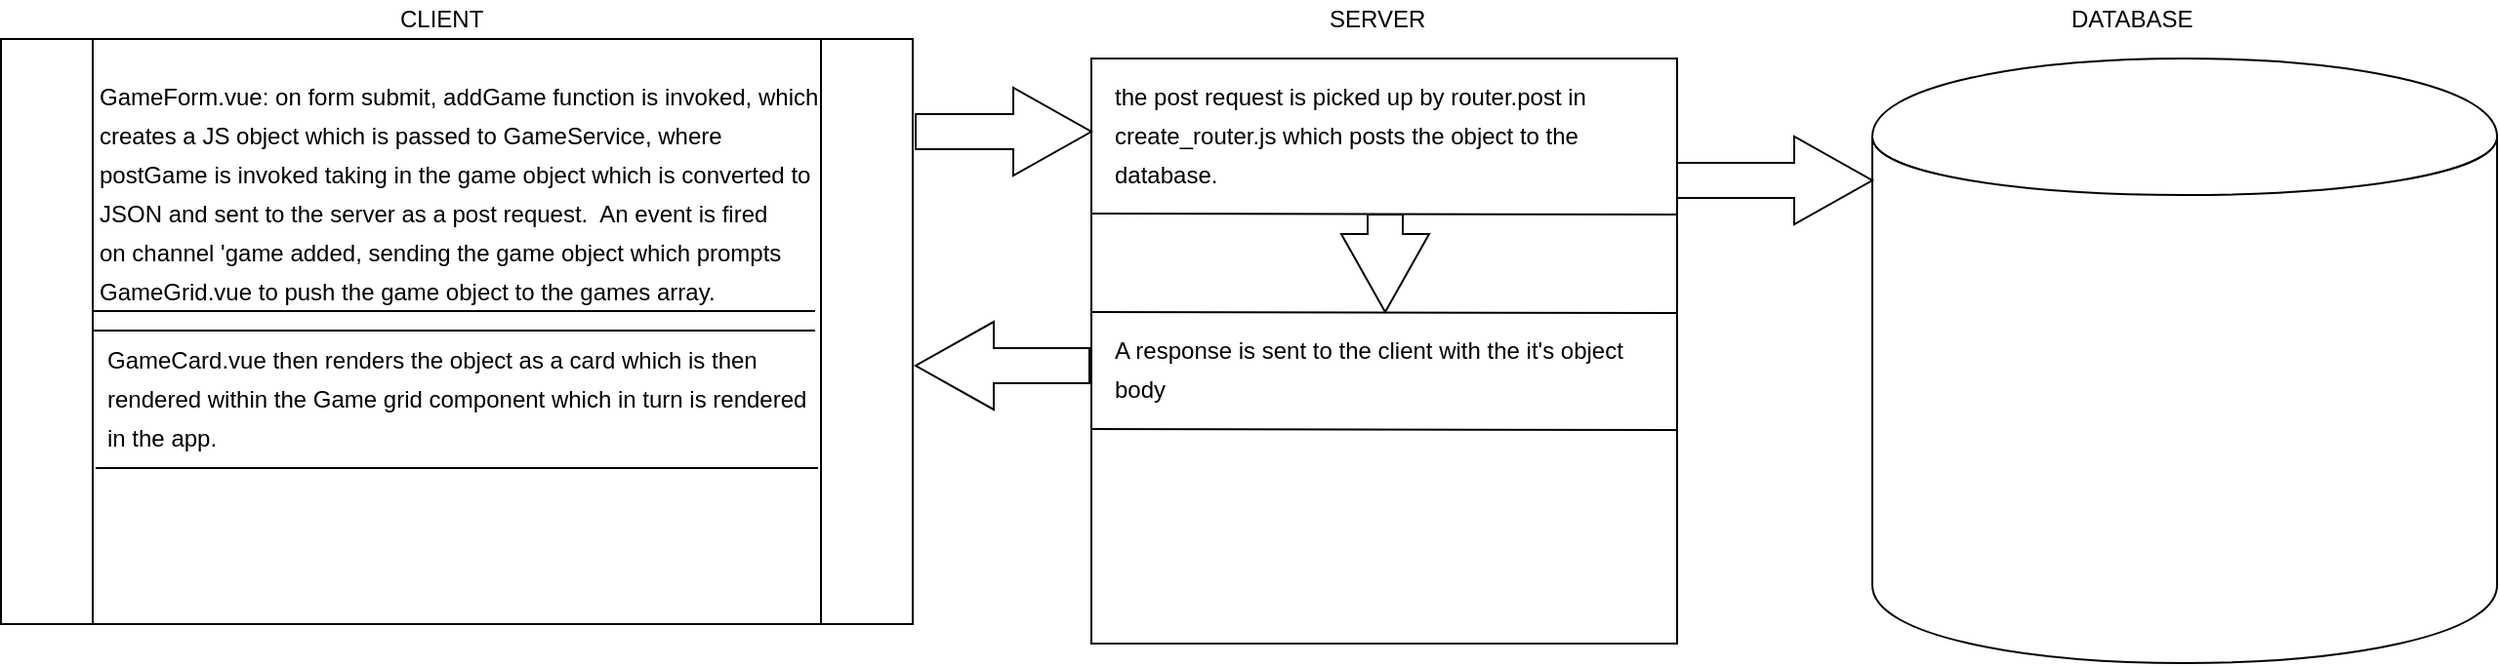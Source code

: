 <mxfile version="11.2.5" type="device" pages="1"><diagram id="dPPxFXpBzI2GDz_9eXhF" name="Page-1"><mxGraphModel dx="1426" dy="907" grid="1" gridSize="10" guides="1" tooltips="1" connect="1" arrows="1" fold="1" page="1" pageScale="1" pageWidth="827" pageHeight="1169" math="0" shadow="0"><root><mxCell id="0"/><mxCell id="1" parent="0"/><mxCell id="PPscW-3zl0uN2Lm669bh-2" value="" style="whiteSpace=wrap;html=1;aspect=fixed;" vertex="1" parent="1"><mxGeometry x="600" y="120" width="300" height="300" as="geometry"/></mxCell><mxCell id="PPscW-3zl0uN2Lm669bh-3" value="" style="shape=cylinder;whiteSpace=wrap;html=1;boundedLbl=1;backgroundOutline=1;" vertex="1" parent="1"><mxGeometry x="1000" y="120" width="320" height="310" as="geometry"/></mxCell><mxCell id="PPscW-3zl0uN2Lm669bh-4" value="" style="shape=process;whiteSpace=wrap;html=1;backgroundOutline=1;" vertex="1" parent="1"><mxGeometry x="41.5" y="110" width="467" height="300" as="geometry"/></mxCell><mxCell id="PPscW-3zl0uN2Lm669bh-6" value="CLIENT" style="text;html=1;resizable=0;points=[];autosize=1;align=left;verticalAlign=top;spacingTop=-4;" vertex="1" parent="1"><mxGeometry x="243.5" y="90" width="60" height="20" as="geometry"/></mxCell><mxCell id="PPscW-3zl0uN2Lm669bh-7" value="SERVER" style="text;html=1;resizable=0;points=[];autosize=1;align=left;verticalAlign=top;spacingTop=-4;" vertex="1" parent="1"><mxGeometry x="720" y="90" width="60" height="20" as="geometry"/></mxCell><mxCell id="PPscW-3zl0uN2Lm669bh-8" value="DATABASE" style="text;html=1;resizable=0;points=[];autosize=1;align=left;verticalAlign=top;spacingTop=-4;" vertex="1" parent="1"><mxGeometry x="1100" y="90" width="80" height="20" as="geometry"/></mxCell><mxCell id="PPscW-3zl0uN2Lm669bh-9" value="GameForm.vue: on form submit, addGame function is invoked, which" style="text;html=1;resizable=0;points=[];autosize=1;align=left;verticalAlign=top;spacingTop=-4;" vertex="1" parent="1"><mxGeometry x="90" y="130" width="380" height="20" as="geometry"/></mxCell><mxCell id="PPscW-3zl0uN2Lm669bh-10" value="creates a JS object which is passed to GameService, where" style="text;html=1;resizable=0;points=[];autosize=1;align=left;verticalAlign=top;spacingTop=-4;" vertex="1" parent="1"><mxGeometry x="90" y="150" width="330" height="20" as="geometry"/></mxCell><mxCell id="PPscW-3zl0uN2Lm669bh-11" value="postGame is invoked taking in the game object which is converted to" style="text;html=1;resizable=0;points=[];autosize=1;align=left;verticalAlign=top;spacingTop=-4;" vertex="1" parent="1"><mxGeometry x="90" y="170" width="380" height="20" as="geometry"/></mxCell><mxCell id="PPscW-3zl0uN2Lm669bh-12" value="JSON and sent to the server as a post request.&amp;nbsp; An event is fired" style="text;html=1;resizable=0;points=[];autosize=1;align=left;verticalAlign=top;spacingTop=-4;" vertex="1" parent="1"><mxGeometry x="90" y="190" width="360" height="20" as="geometry"/></mxCell><mxCell id="PPscW-3zl0uN2Lm669bh-15" value="" style="endArrow=none;html=1;" edge="1" parent="1"><mxGeometry width="50" height="50" relative="1" as="geometry"><mxPoint x="458.5" y="249.5" as="sourcePoint"/><mxPoint x="88.5" y="249.5" as="targetPoint"/></mxGeometry></mxCell><mxCell id="PPscW-3zl0uN2Lm669bh-16" value="on channel 'game added, sending the game object which prompts&amp;nbsp;" style="text;html=1;resizable=0;points=[];autosize=1;align=left;verticalAlign=top;spacingTop=-4;" vertex="1" parent="1"><mxGeometry x="90" y="210" width="370" height="20" as="geometry"/></mxCell><mxCell id="PPscW-3zl0uN2Lm669bh-17" value="GameGrid.vue to push the game object to the games array." style="text;html=1;resizable=0;points=[];autosize=1;align=left;verticalAlign=top;spacingTop=-4;" vertex="1" parent="1"><mxGeometry x="90" y="230" width="330" height="20" as="geometry"/></mxCell><mxCell id="PPscW-3zl0uN2Lm669bh-18" value="the post request is picked up by router.post in&amp;nbsp;" style="text;html=1;resizable=0;points=[];autosize=1;align=left;verticalAlign=top;spacingTop=-4;" vertex="1" parent="1"><mxGeometry x="610" y="130" width="260" height="20" as="geometry"/></mxCell><mxCell id="PPscW-3zl0uN2Lm669bh-19" value="create_router.js which posts the object to the&amp;nbsp;&amp;nbsp;" style="text;html=1;resizable=0;points=[];autosize=1;align=left;verticalAlign=top;spacingTop=-4;" vertex="1" parent="1"><mxGeometry x="610" y="150" width="260" height="20" as="geometry"/></mxCell><mxCell id="PPscW-3zl0uN2Lm669bh-21" value="database." style="text;html=1;resizable=0;points=[];autosize=1;align=left;verticalAlign=top;spacingTop=-4;" vertex="1" parent="1"><mxGeometry x="610" y="170" width="70" height="20" as="geometry"/></mxCell><mxCell id="PPscW-3zl0uN2Lm669bh-24" value="" style="endArrow=none;html=1;" edge="1" parent="1"><mxGeometry width="50" height="50" relative="1" as="geometry"><mxPoint x="900" y="200" as="sourcePoint"/><mxPoint x="600" y="199.5" as="targetPoint"/></mxGeometry></mxCell><mxCell id="PPscW-3zl0uN2Lm669bh-29" value="" style="html=1;shadow=0;dashed=0;align=center;verticalAlign=middle;shape=mxgraph.arrows2.arrow;dy=0.6;dx=40;notch=0;" vertex="1" parent="1"><mxGeometry x="510" y="135" width="90" height="45" as="geometry"/></mxCell><mxCell id="PPscW-3zl0uN2Lm669bh-32" value="" style="html=1;shadow=0;dashed=0;align=center;verticalAlign=middle;shape=mxgraph.arrows2.arrow;dy=0.6;dx=40;notch=0;" vertex="1" parent="1"><mxGeometry x="900" y="160" width="100" height="45" as="geometry"/></mxCell><mxCell id="PPscW-3zl0uN2Lm669bh-33" value="" style="html=1;shadow=0;dashed=0;align=center;verticalAlign=middle;shape=mxgraph.arrows2.arrow;dy=0.6;dx=40;notch=0;direction=south;" vertex="1" parent="1"><mxGeometry x="728" y="200" width="45" height="50" as="geometry"/></mxCell><mxCell id="PPscW-3zl0uN2Lm669bh-34" value="" style="endArrow=none;html=1;" edge="1" parent="1"><mxGeometry width="50" height="50" relative="1" as="geometry"><mxPoint x="900" y="250.5" as="sourcePoint"/><mxPoint x="600" y="250" as="targetPoint"/></mxGeometry></mxCell><mxCell id="PPscW-3zl0uN2Lm669bh-35" value="A response is sent to the client with the it's object&amp;nbsp;&amp;nbsp;" style="text;html=1;resizable=0;points=[];autosize=1;align=left;verticalAlign=top;spacingTop=-4;" vertex="1" parent="1"><mxGeometry x="610" y="260" width="280" height="20" as="geometry"/></mxCell><mxCell id="PPscW-3zl0uN2Lm669bh-36" value="body" style="text;html=1;resizable=0;points=[];autosize=1;align=left;verticalAlign=top;spacingTop=-4;" vertex="1" parent="1"><mxGeometry x="610" y="280" width="40" height="20" as="geometry"/></mxCell><mxCell id="PPscW-3zl0uN2Lm669bh-37" value="" style="endArrow=none;html=1;" edge="1" parent="1"><mxGeometry width="50" height="50" relative="1" as="geometry"><mxPoint x="900" y="310.5" as="sourcePoint"/><mxPoint x="600" y="310" as="targetPoint"/></mxGeometry></mxCell><mxCell id="PPscW-3zl0uN2Lm669bh-38" value="" style="html=1;shadow=0;dashed=0;align=center;verticalAlign=middle;shape=mxgraph.arrows2.arrow;dy=0.6;dx=40;notch=0;direction=west;" vertex="1" parent="1"><mxGeometry x="510" y="255" width="89" height="45" as="geometry"/></mxCell><mxCell id="PPscW-3zl0uN2Lm669bh-39" value="" style="endArrow=none;html=1;" edge="1" parent="1"><mxGeometry width="50" height="50" relative="1" as="geometry"><mxPoint x="458.5" y="259.5" as="sourcePoint"/><mxPoint x="88.5" y="259.5" as="targetPoint"/></mxGeometry></mxCell><mxCell id="PPscW-3zl0uN2Lm669bh-40" value="" style="endArrow=none;html=1;" edge="1" parent="1"><mxGeometry width="50" height="50" relative="1" as="geometry"><mxPoint x="460" y="330" as="sourcePoint"/><mxPoint x="90" y="330" as="targetPoint"/></mxGeometry></mxCell><mxCell id="PPscW-3zl0uN2Lm669bh-41" value="GameCard.vue then renders the object as a card which is then&amp;nbsp;" style="text;html=1;resizable=0;points=[];autosize=1;align=left;verticalAlign=top;spacingTop=-4;" vertex="1" parent="1"><mxGeometry x="93.5" y="265" width="350" height="20" as="geometry"/></mxCell><mxCell id="PPscW-3zl0uN2Lm669bh-42" value="rendered within the Game grid component which in turn is rendered&amp;nbsp;" style="text;html=1;resizable=0;points=[];autosize=1;align=left;verticalAlign=top;spacingTop=-4;" vertex="1" parent="1"><mxGeometry x="93.5" y="285" width="380" height="20" as="geometry"/></mxCell><mxCell id="PPscW-3zl0uN2Lm669bh-43" value="in the app." style="text;html=1;resizable=0;points=[];autosize=1;align=left;verticalAlign=top;spacingTop=-4;" vertex="1" parent="1"><mxGeometry x="93.5" y="305" width="70" height="20" as="geometry"/></mxCell></root></mxGraphModel></diagram></mxfile>